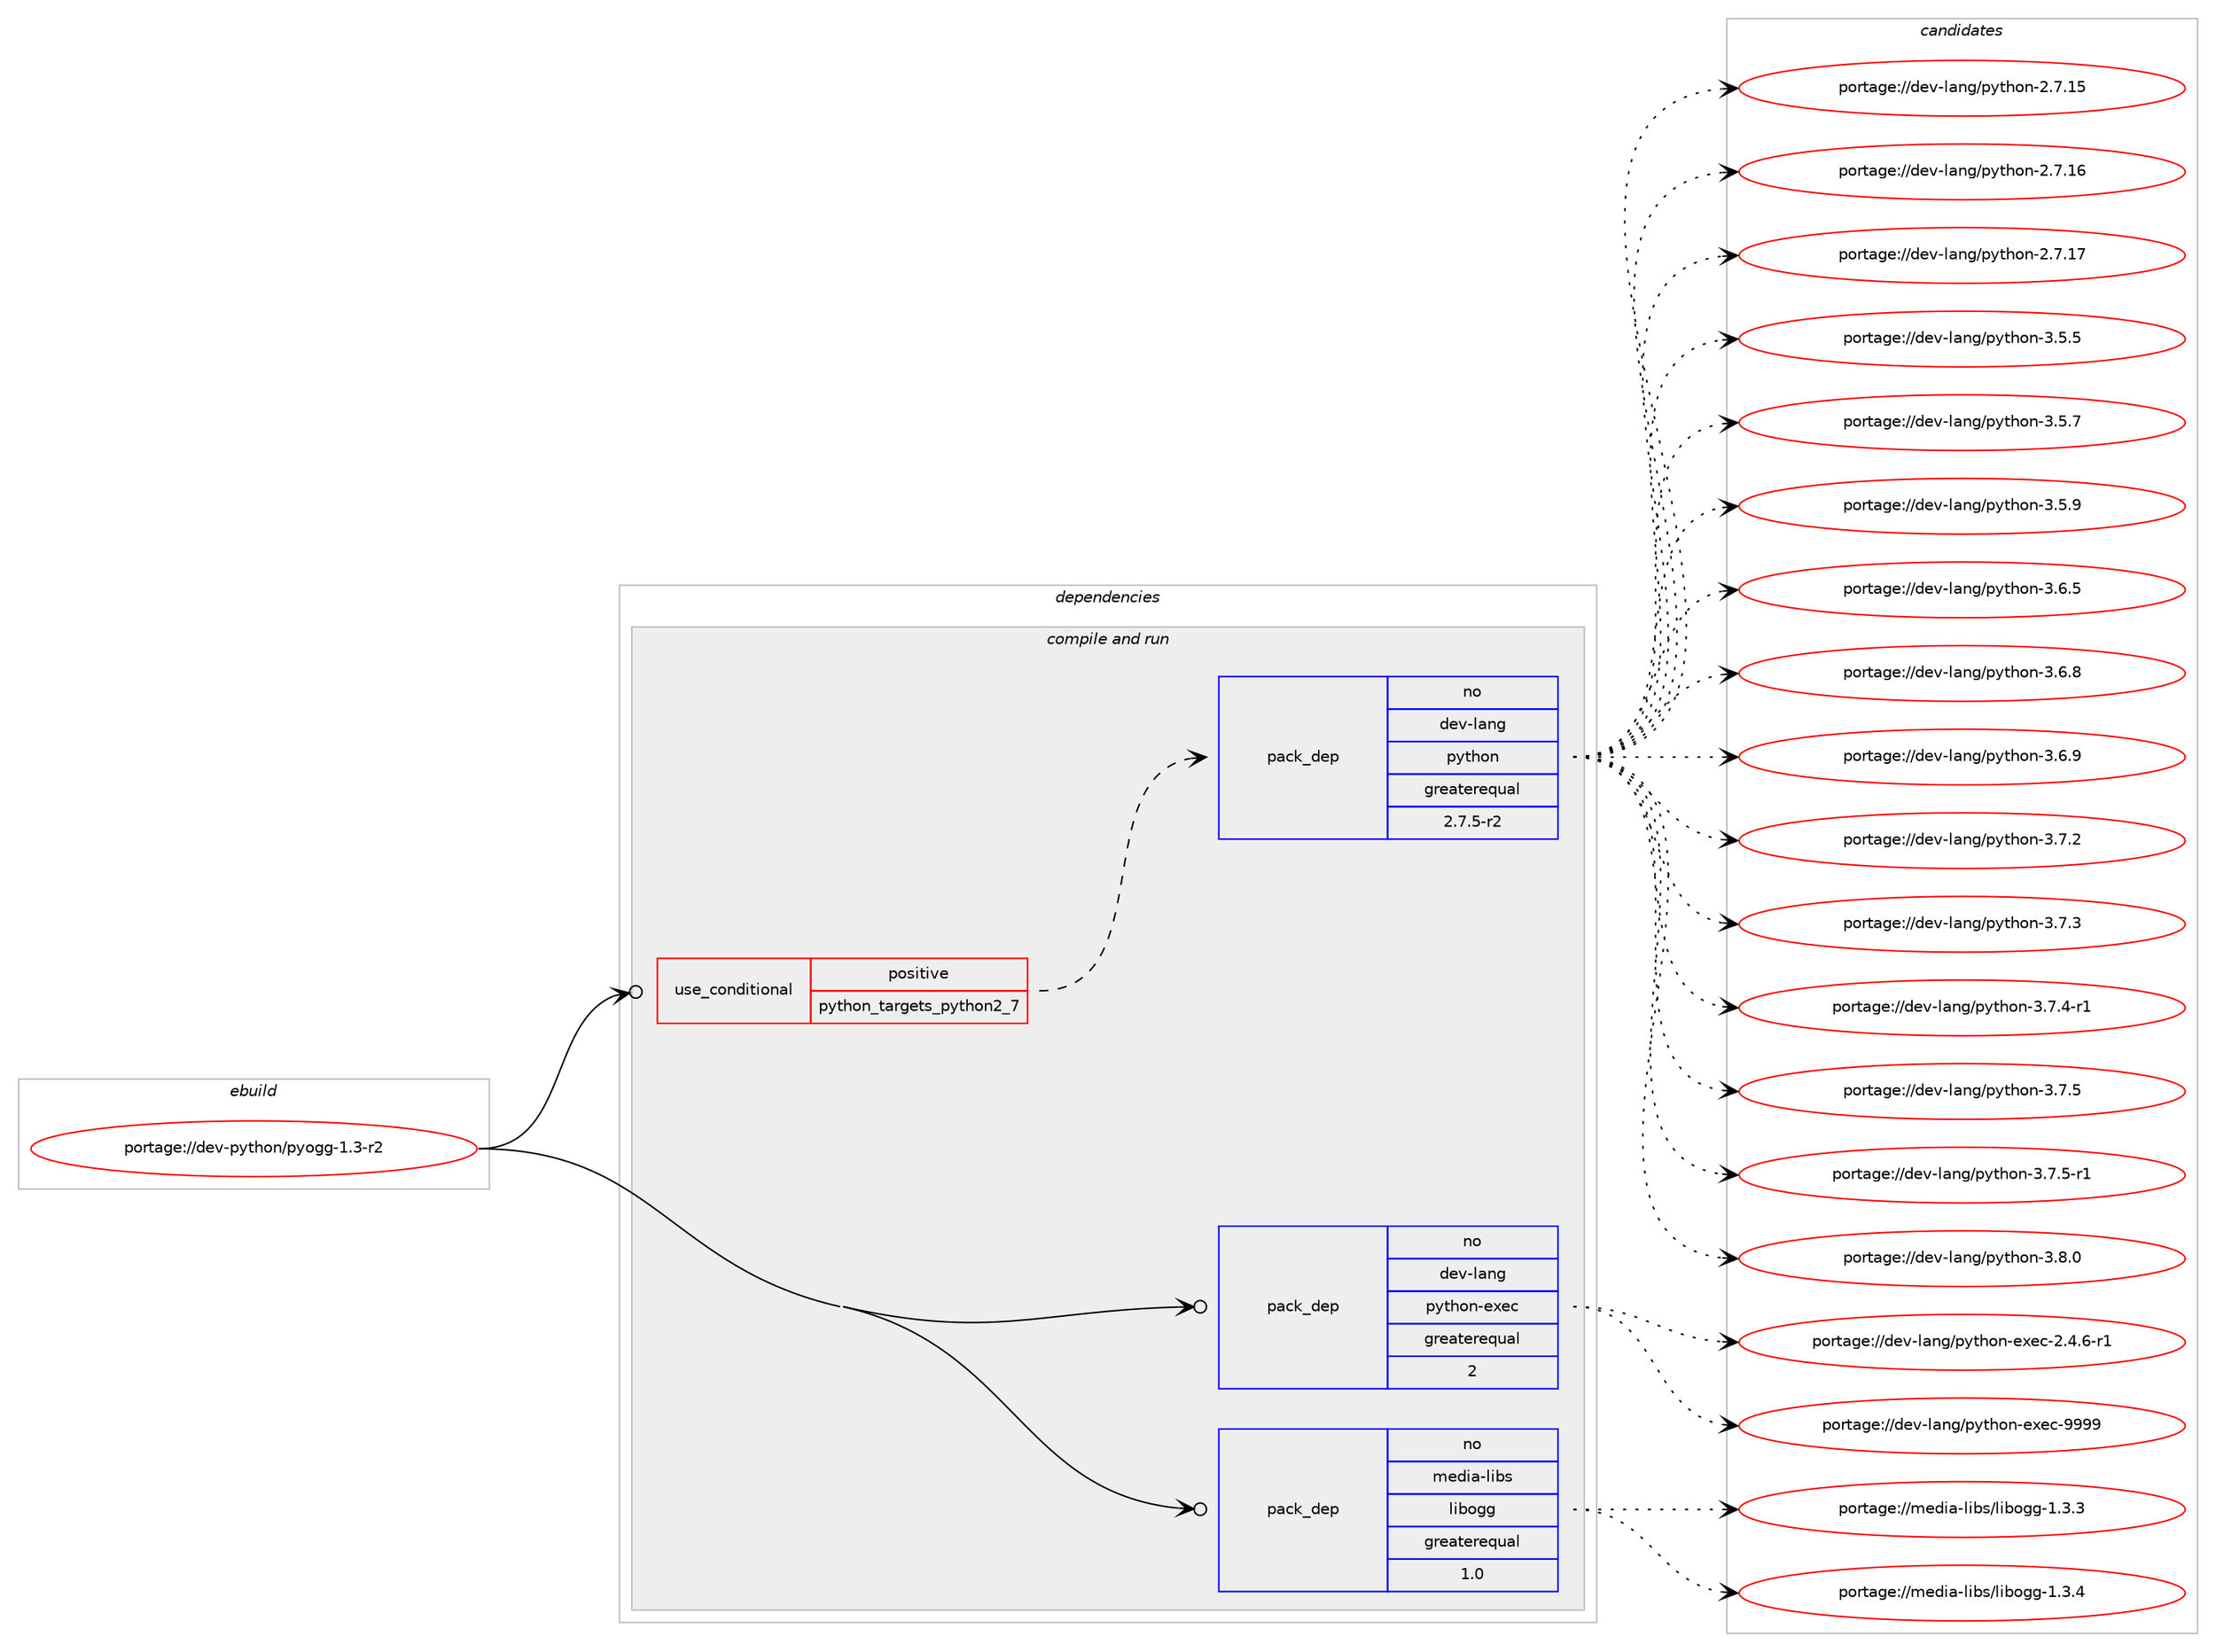 digraph prolog {

# *************
# Graph options
# *************

newrank=true;
concentrate=true;
compound=true;
graph [rankdir=LR,fontname=Helvetica,fontsize=10,ranksep=1.5];#, ranksep=2.5, nodesep=0.2];
edge  [arrowhead=vee];
node  [fontname=Helvetica,fontsize=10];

# **********
# The ebuild
# **********

subgraph cluster_leftcol {
color=gray;
rank=same;
label=<<i>ebuild</i>>;
id [label="portage://dev-python/pyogg-1.3-r2", color=red, width=4, href="../dev-python/pyogg-1.3-r2.svg"];
}

# ****************
# The dependencies
# ****************

subgraph cluster_midcol {
color=gray;
label=<<i>dependencies</i>>;
subgraph cluster_compile {
fillcolor="#eeeeee";
style=filled;
label=<<i>compile</i>>;
}
subgraph cluster_compileandrun {
fillcolor="#eeeeee";
style=filled;
label=<<i>compile and run</i>>;
subgraph cond35670 {
dependency162291 [label=<<TABLE BORDER="0" CELLBORDER="1" CELLSPACING="0" CELLPADDING="4"><TR><TD ROWSPAN="3" CELLPADDING="10">use_conditional</TD></TR><TR><TD>positive</TD></TR><TR><TD>python_targets_python2_7</TD></TR></TABLE>>, shape=none, color=red];
subgraph pack123251 {
dependency162292 [label=<<TABLE BORDER="0" CELLBORDER="1" CELLSPACING="0" CELLPADDING="4" WIDTH="220"><TR><TD ROWSPAN="6" CELLPADDING="30">pack_dep</TD></TR><TR><TD WIDTH="110">no</TD></TR><TR><TD>dev-lang</TD></TR><TR><TD>python</TD></TR><TR><TD>greaterequal</TD></TR><TR><TD>2.7.5-r2</TD></TR></TABLE>>, shape=none, color=blue];
}
dependency162291:e -> dependency162292:w [weight=20,style="dashed",arrowhead="vee"];
}
id:e -> dependency162291:w [weight=20,style="solid",arrowhead="odotvee"];
subgraph pack123252 {
dependency162293 [label=<<TABLE BORDER="0" CELLBORDER="1" CELLSPACING="0" CELLPADDING="4" WIDTH="220"><TR><TD ROWSPAN="6" CELLPADDING="30">pack_dep</TD></TR><TR><TD WIDTH="110">no</TD></TR><TR><TD>dev-lang</TD></TR><TR><TD>python-exec</TD></TR><TR><TD>greaterequal</TD></TR><TR><TD>2</TD></TR></TABLE>>, shape=none, color=blue];
}
id:e -> dependency162293:w [weight=20,style="solid",arrowhead="odotvee"];
subgraph pack123253 {
dependency162294 [label=<<TABLE BORDER="0" CELLBORDER="1" CELLSPACING="0" CELLPADDING="4" WIDTH="220"><TR><TD ROWSPAN="6" CELLPADDING="30">pack_dep</TD></TR><TR><TD WIDTH="110">no</TD></TR><TR><TD>media-libs</TD></TR><TR><TD>libogg</TD></TR><TR><TD>greaterequal</TD></TR><TR><TD>1.0</TD></TR></TABLE>>, shape=none, color=blue];
}
id:e -> dependency162294:w [weight=20,style="solid",arrowhead="odotvee"];
}
subgraph cluster_run {
fillcolor="#eeeeee";
style=filled;
label=<<i>run</i>>;
}
}

# **************
# The candidates
# **************

subgraph cluster_choices {
rank=same;
color=gray;
label=<<i>candidates</i>>;

subgraph choice123251 {
color=black;
nodesep=1;
choiceportage10010111845108971101034711212111610411111045504655464953 [label="portage://dev-lang/python-2.7.15", color=red, width=4,href="../dev-lang/python-2.7.15.svg"];
choiceportage10010111845108971101034711212111610411111045504655464954 [label="portage://dev-lang/python-2.7.16", color=red, width=4,href="../dev-lang/python-2.7.16.svg"];
choiceportage10010111845108971101034711212111610411111045504655464955 [label="portage://dev-lang/python-2.7.17", color=red, width=4,href="../dev-lang/python-2.7.17.svg"];
choiceportage100101118451089711010347112121116104111110455146534653 [label="portage://dev-lang/python-3.5.5", color=red, width=4,href="../dev-lang/python-3.5.5.svg"];
choiceportage100101118451089711010347112121116104111110455146534655 [label="portage://dev-lang/python-3.5.7", color=red, width=4,href="../dev-lang/python-3.5.7.svg"];
choiceportage100101118451089711010347112121116104111110455146534657 [label="portage://dev-lang/python-3.5.9", color=red, width=4,href="../dev-lang/python-3.5.9.svg"];
choiceportage100101118451089711010347112121116104111110455146544653 [label="portage://dev-lang/python-3.6.5", color=red, width=4,href="../dev-lang/python-3.6.5.svg"];
choiceportage100101118451089711010347112121116104111110455146544656 [label="portage://dev-lang/python-3.6.8", color=red, width=4,href="../dev-lang/python-3.6.8.svg"];
choiceportage100101118451089711010347112121116104111110455146544657 [label="portage://dev-lang/python-3.6.9", color=red, width=4,href="../dev-lang/python-3.6.9.svg"];
choiceportage100101118451089711010347112121116104111110455146554650 [label="portage://dev-lang/python-3.7.2", color=red, width=4,href="../dev-lang/python-3.7.2.svg"];
choiceportage100101118451089711010347112121116104111110455146554651 [label="portage://dev-lang/python-3.7.3", color=red, width=4,href="../dev-lang/python-3.7.3.svg"];
choiceportage1001011184510897110103471121211161041111104551465546524511449 [label="portage://dev-lang/python-3.7.4-r1", color=red, width=4,href="../dev-lang/python-3.7.4-r1.svg"];
choiceportage100101118451089711010347112121116104111110455146554653 [label="portage://dev-lang/python-3.7.5", color=red, width=4,href="../dev-lang/python-3.7.5.svg"];
choiceportage1001011184510897110103471121211161041111104551465546534511449 [label="portage://dev-lang/python-3.7.5-r1", color=red, width=4,href="../dev-lang/python-3.7.5-r1.svg"];
choiceportage100101118451089711010347112121116104111110455146564648 [label="portage://dev-lang/python-3.8.0", color=red, width=4,href="../dev-lang/python-3.8.0.svg"];
dependency162292:e -> choiceportage10010111845108971101034711212111610411111045504655464953:w [style=dotted,weight="100"];
dependency162292:e -> choiceportage10010111845108971101034711212111610411111045504655464954:w [style=dotted,weight="100"];
dependency162292:e -> choiceportage10010111845108971101034711212111610411111045504655464955:w [style=dotted,weight="100"];
dependency162292:e -> choiceportage100101118451089711010347112121116104111110455146534653:w [style=dotted,weight="100"];
dependency162292:e -> choiceportage100101118451089711010347112121116104111110455146534655:w [style=dotted,weight="100"];
dependency162292:e -> choiceportage100101118451089711010347112121116104111110455146534657:w [style=dotted,weight="100"];
dependency162292:e -> choiceportage100101118451089711010347112121116104111110455146544653:w [style=dotted,weight="100"];
dependency162292:e -> choiceportage100101118451089711010347112121116104111110455146544656:w [style=dotted,weight="100"];
dependency162292:e -> choiceportage100101118451089711010347112121116104111110455146544657:w [style=dotted,weight="100"];
dependency162292:e -> choiceportage100101118451089711010347112121116104111110455146554650:w [style=dotted,weight="100"];
dependency162292:e -> choiceportage100101118451089711010347112121116104111110455146554651:w [style=dotted,weight="100"];
dependency162292:e -> choiceportage1001011184510897110103471121211161041111104551465546524511449:w [style=dotted,weight="100"];
dependency162292:e -> choiceportage100101118451089711010347112121116104111110455146554653:w [style=dotted,weight="100"];
dependency162292:e -> choiceportage1001011184510897110103471121211161041111104551465546534511449:w [style=dotted,weight="100"];
dependency162292:e -> choiceportage100101118451089711010347112121116104111110455146564648:w [style=dotted,weight="100"];
}
subgraph choice123252 {
color=black;
nodesep=1;
choiceportage10010111845108971101034711212111610411111045101120101994550465246544511449 [label="portage://dev-lang/python-exec-2.4.6-r1", color=red, width=4,href="../dev-lang/python-exec-2.4.6-r1.svg"];
choiceportage10010111845108971101034711212111610411111045101120101994557575757 [label="portage://dev-lang/python-exec-9999", color=red, width=4,href="../dev-lang/python-exec-9999.svg"];
dependency162293:e -> choiceportage10010111845108971101034711212111610411111045101120101994550465246544511449:w [style=dotted,weight="100"];
dependency162293:e -> choiceportage10010111845108971101034711212111610411111045101120101994557575757:w [style=dotted,weight="100"];
}
subgraph choice123253 {
color=black;
nodesep=1;
choiceportage1091011001059745108105981154710810598111103103454946514651 [label="portage://media-libs/libogg-1.3.3", color=red, width=4,href="../media-libs/libogg-1.3.3.svg"];
choiceportage1091011001059745108105981154710810598111103103454946514652 [label="portage://media-libs/libogg-1.3.4", color=red, width=4,href="../media-libs/libogg-1.3.4.svg"];
dependency162294:e -> choiceportage1091011001059745108105981154710810598111103103454946514651:w [style=dotted,weight="100"];
dependency162294:e -> choiceportage1091011001059745108105981154710810598111103103454946514652:w [style=dotted,weight="100"];
}
}

}
